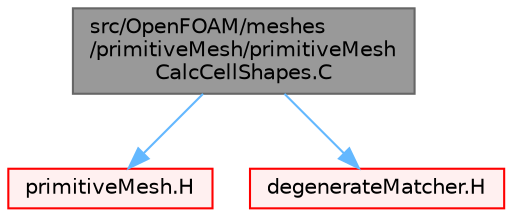 digraph "src/OpenFOAM/meshes/primitiveMesh/primitiveMeshCalcCellShapes.C"
{
 // LATEX_PDF_SIZE
  bgcolor="transparent";
  edge [fontname=Helvetica,fontsize=10,labelfontname=Helvetica,labelfontsize=10];
  node [fontname=Helvetica,fontsize=10,shape=box,height=0.2,width=0.4];
  Node1 [id="Node000001",label="src/OpenFOAM/meshes\l/primitiveMesh/primitiveMesh\lCalcCellShapes.C",height=0.2,width=0.4,color="gray40", fillcolor="grey60", style="filled", fontcolor="black",tooltip=" "];
  Node1 -> Node2 [id="edge1_Node000001_Node000002",color="steelblue1",style="solid",tooltip=" "];
  Node2 [id="Node000002",label="primitiveMesh.H",height=0.2,width=0.4,color="red", fillcolor="#FFF0F0", style="filled",URL="$primitiveMesh_8H.html",tooltip=" "];
  Node1 -> Node235 [id="edge2_Node000001_Node000235",color="steelblue1",style="solid",tooltip=" "];
  Node235 [id="Node000235",label="degenerateMatcher.H",height=0.2,width=0.4,color="red", fillcolor="#FFF0F0", style="filled",URL="$degenerateMatcher_8H.html",tooltip=" "];
}
